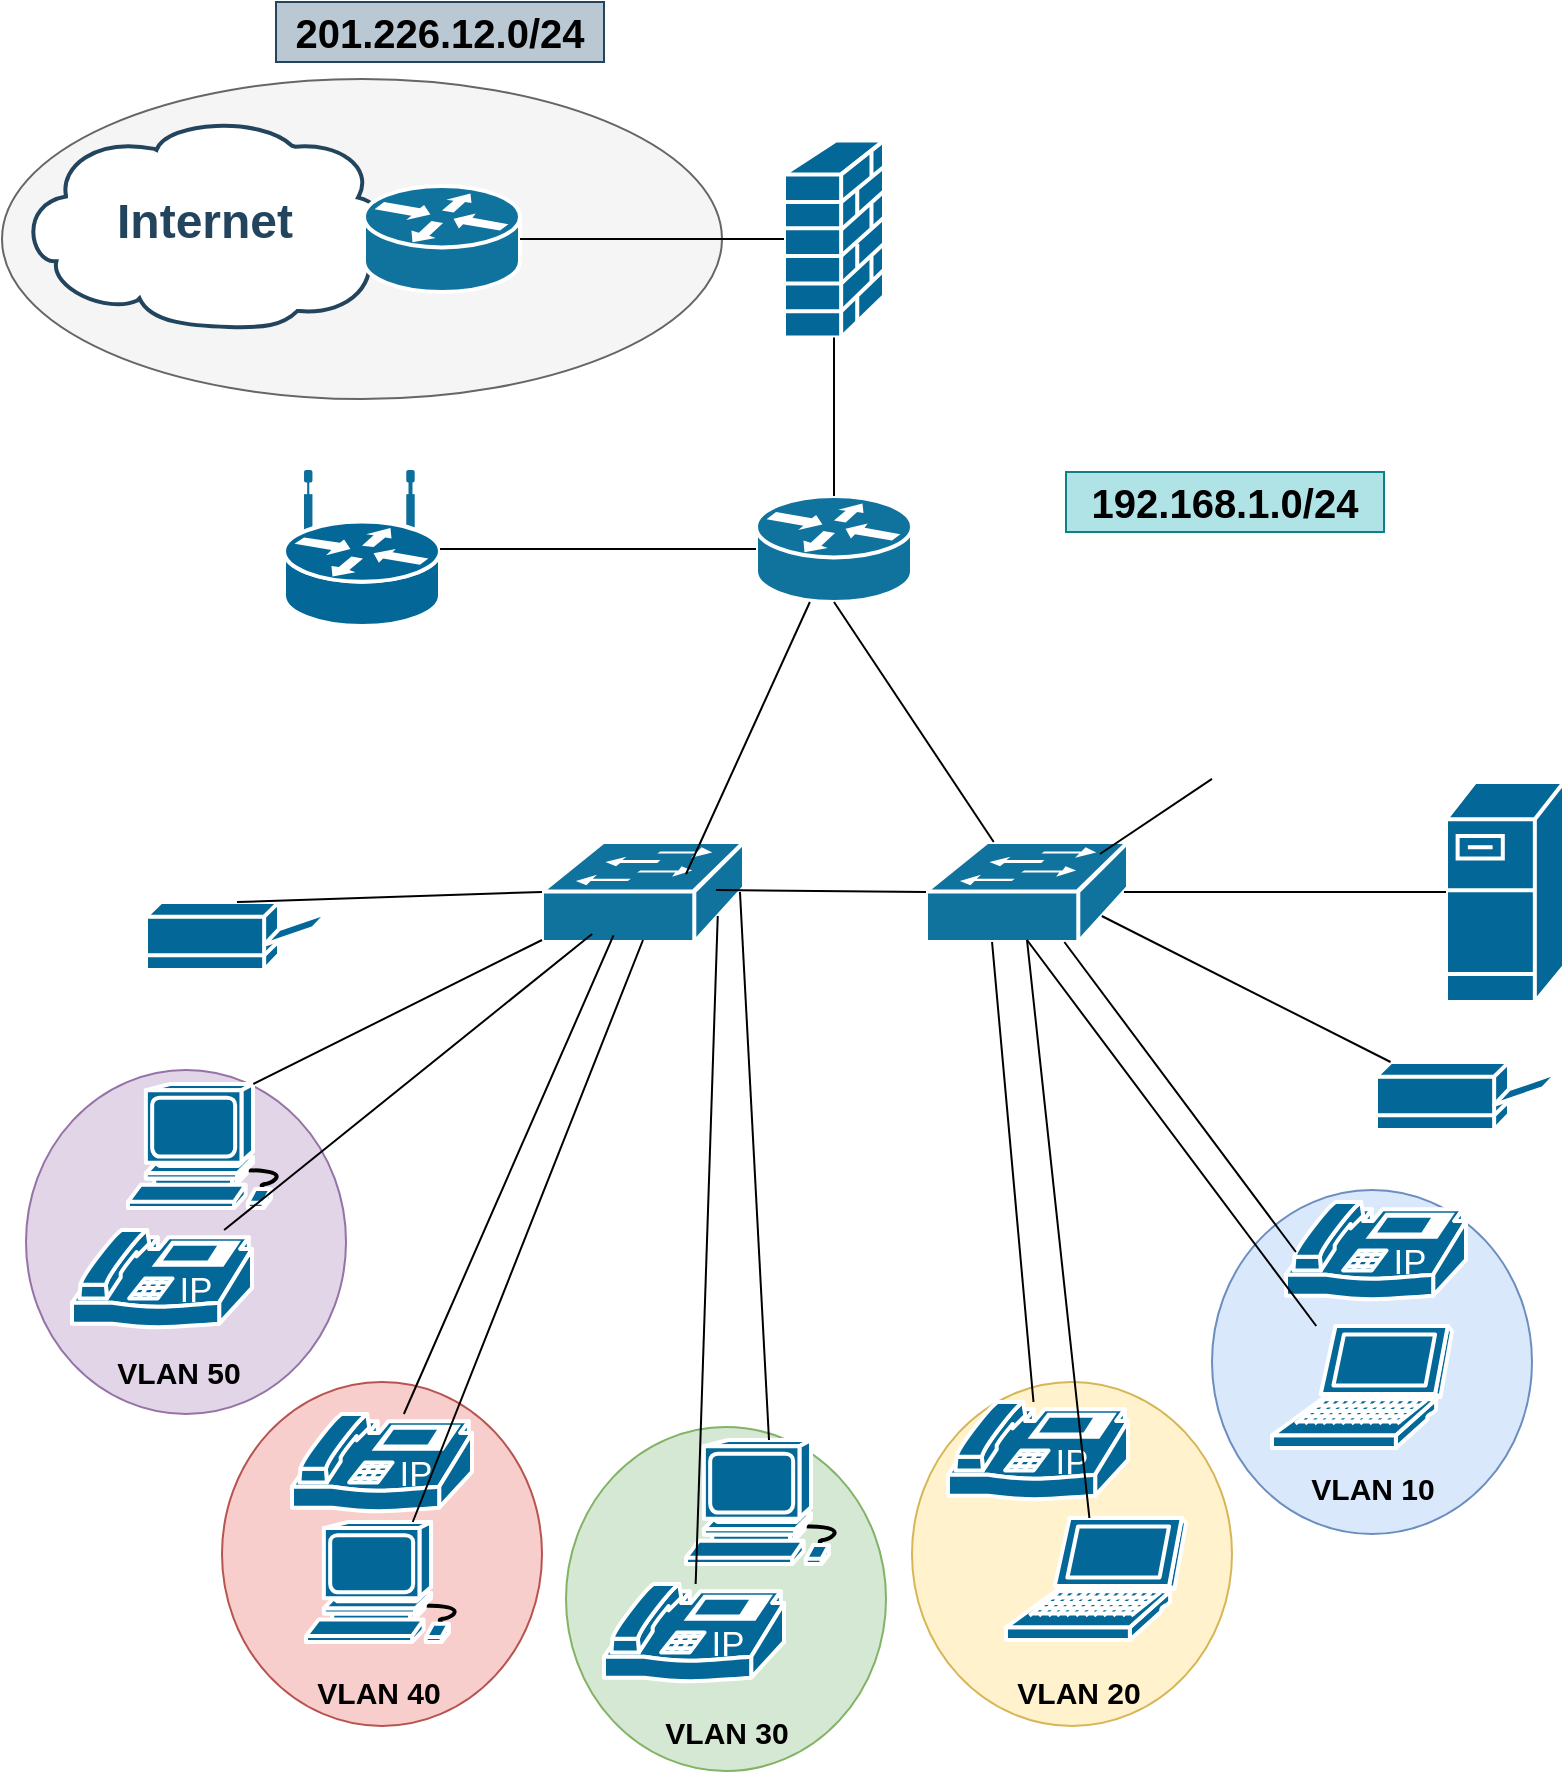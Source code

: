 <mxfile version="24.8.6">
  <diagram id="6a731a19-8d31-9384-78a2-239565b7b9f0" name="Page-1">
    <mxGraphModel dx="640" dy="780" grid="1" gridSize="10" guides="1" tooltips="1" connect="1" arrows="1" fold="1" page="1" pageScale="1" pageWidth="827" pageHeight="1169" background="none" math="0" shadow="0">
      <root>
        <mxCell id="0" />
        <mxCell id="1" parent="0" />
        <mxCell id="0IePQ5-FXmOlFl6phbXG-2150" value="" style="ellipse;whiteSpace=wrap;html=1;fillColor=#f5f5f5;fontColor=#333333;strokeColor=#666666;" vertex="1" parent="1">
          <mxGeometry x="839" y="68.5" width="360" height="160" as="geometry" />
        </mxCell>
        <mxCell id="0IePQ5-FXmOlFl6phbXG-2147" value="" style="ellipse;whiteSpace=wrap;html=1;direction=south;fillColor=#e1d5e7;strokeColor=#9673a6;" vertex="1" parent="1">
          <mxGeometry x="851" y="564" width="160" height="172" as="geometry" />
        </mxCell>
        <mxCell id="0IePQ5-FXmOlFl6phbXG-2148" value="" style="ellipse;whiteSpace=wrap;html=1;direction=south;fillColor=#f8cecc;strokeColor=#b85450;" vertex="1" parent="1">
          <mxGeometry x="949" y="720" width="160" height="172" as="geometry" />
        </mxCell>
        <mxCell id="0IePQ5-FXmOlFl6phbXG-2146" value="" style="ellipse;whiteSpace=wrap;html=1;direction=south;fillColor=#d5e8d4;strokeColor=#82b366;" vertex="1" parent="1">
          <mxGeometry x="1121" y="742.5" width="160" height="172" as="geometry" />
        </mxCell>
        <mxCell id="0IePQ5-FXmOlFl6phbXG-2145" value="" style="ellipse;whiteSpace=wrap;html=1;direction=south;fillColor=#fff2cc;strokeColor=#d6b656;" vertex="1" parent="1">
          <mxGeometry x="1294" y="720" width="160" height="172" as="geometry" />
        </mxCell>
        <mxCell id="0IePQ5-FXmOlFl6phbXG-2144" value="" style="ellipse;whiteSpace=wrap;html=1;direction=south;fillColor=#dae8fc;strokeColor=#6c8ebf;" vertex="1" parent="1">
          <mxGeometry x="1444" y="624" width="160" height="172" as="geometry" />
        </mxCell>
        <mxCell id="2109" value="Internet" style="shape=mxgraph.cisco.storage.cloud;html=1;dashed=0;strokeColor=#23445D;fillColor=#ffffff;strokeWidth=2;fontFamily=Helvetica;fontSize=24;fontColor=#23445D;align=center;fontStyle=1" parent="1" vertex="1">
          <mxGeometry x="847" y="87" width="186" height="106" as="geometry" />
        </mxCell>
        <mxCell id="2115" value="" style="shape=mxgraph.cisco.switches.workgroup_switch;html=1;dashed=0;fillColor=#10739E;strokeColor=#ffffff;strokeWidth=2;verticalLabelPosition=bottom;verticalAlign=top;fontFamily=Helvetica;fontSize=36;fontColor=#FFB366" parent="1" vertex="1">
          <mxGeometry x="1301" y="450" width="101" height="50" as="geometry" />
        </mxCell>
        <mxCell id="2138" value="" style="shape=mxgraph.cisco.routers.router;html=1;dashed=0;fillColor=#10739E;strokeColor=#ffffff;strokeWidth=2;verticalLabelPosition=bottom;verticalAlign=top;fontFamily=Helvetica;fontSize=36;fontColor=#FFB366" parent="1" vertex="1">
          <mxGeometry x="1020" y="122" width="78" height="53" as="geometry" />
        </mxCell>
        <mxCell id="aqWlvqh8Th-LgJ-SvnBo-2257" value="" style="shape=mxgraph.cisco.computers_and_peripherals.workstation;sketch=0;html=1;pointerEvents=1;dashed=0;fillColor=#036897;strokeColor=#ffffff;strokeWidth=2;verticalLabelPosition=bottom;verticalAlign=top;align=center;outlineConnect=0;" parent="1" vertex="1">
          <mxGeometry x="902" y="571" width="83" height="62" as="geometry" />
        </mxCell>
        <mxCell id="aqWlvqh8Th-LgJ-SvnBo-2258" value="" style="shape=mxgraph.cisco.computers_and_peripherals.laptop;sketch=0;html=1;pointerEvents=1;dashed=0;fillColor=#036897;strokeColor=#ffffff;strokeWidth=2;verticalLabelPosition=bottom;verticalAlign=top;align=center;outlineConnect=0;" parent="1" vertex="1">
          <mxGeometry x="1341" y="788" width="90" height="61" as="geometry" />
        </mxCell>
        <mxCell id="aqWlvqh8Th-LgJ-SvnBo-2260" value="" style="shape=mxgraph.cisco.security.firewall;sketch=0;html=1;pointerEvents=1;dashed=0;fillColor=#036897;strokeColor=#ffffff;strokeWidth=2;verticalLabelPosition=bottom;verticalAlign=top;align=center;outlineConnect=0;" parent="1" vertex="1">
          <mxGeometry x="1230" y="99.25" width="50" height="98.5" as="geometry" />
        </mxCell>
        <mxCell id="aqWlvqh8Th-LgJ-SvnBo-2263" value="" style="shape=mxgraph.cisco.servers.fileserver;sketch=0;html=1;pointerEvents=1;dashed=0;fillColor=#036897;strokeColor=#ffffff;strokeWidth=2;verticalLabelPosition=bottom;verticalAlign=top;align=center;outlineConnect=0;" parent="1" vertex="1">
          <mxGeometry x="1561" y="420" width="59" height="110" as="geometry" />
        </mxCell>
        <mxCell id="aqWlvqh8Th-LgJ-SvnBo-2264" value="" style="shape=mxgraph.cisco.routers.wireless_router;sketch=0;html=1;pointerEvents=1;dashed=0;fillColor=#036897;strokeColor=#ffffff;strokeWidth=2;verticalLabelPosition=bottom;verticalAlign=top;align=center;outlineConnect=0;" parent="1" vertex="1">
          <mxGeometry x="980" y="265" width="78" height="77" as="geometry" />
        </mxCell>
        <mxCell id="aqWlvqh8Th-LgJ-SvnBo-2266" value="" style="shape=mxgraph.cisco.computers_and_peripherals.laptop;html=1;pointerEvents=1;dashed=0;fillColor=#036897;strokeColor=#ffffff;strokeWidth=2;verticalLabelPosition=bottom;verticalAlign=top;align=center;outlineConnect=0;shadow=0;" parent="1" vertex="1">
          <mxGeometry x="1474" y="692" width="90" height="61" as="geometry" />
        </mxCell>
        <mxCell id="aqWlvqh8Th-LgJ-SvnBo-2267" value="" style="shape=mxgraph.cisco.computers_and_peripherals.workstation;sketch=0;html=1;pointerEvents=1;dashed=0;fillColor=#036897;strokeColor=#ffffff;strokeWidth=2;verticalLabelPosition=bottom;verticalAlign=top;align=center;outlineConnect=0;direction=east;" parent="1" vertex="1">
          <mxGeometry x="991" y="790" width="83" height="60" as="geometry" />
        </mxCell>
        <mxCell id="aqWlvqh8Th-LgJ-SvnBo-2268" value="" style="shape=mxgraph.cisco.computers_and_peripherals.printer;sketch=0;html=1;pointerEvents=1;dashed=0;fillColor=#036897;strokeColor=#ffffff;strokeWidth=2;verticalLabelPosition=bottom;verticalAlign=top;align=center;outlineConnect=0;" parent="1" vertex="1">
          <mxGeometry x="1526" y="560" width="91" height="34" as="geometry" />
        </mxCell>
        <mxCell id="aqWlvqh8Th-LgJ-SvnBo-2269" value="" style="shape=mxgraph.cisco.modems_and_phones.ip_phone;sketch=0;html=1;pointerEvents=1;dashed=0;fillColor=#036897;strokeColor=#ffffff;strokeWidth=2;verticalLabelPosition=bottom;verticalAlign=top;align=center;outlineConnect=0;" parent="1" vertex="1">
          <mxGeometry x="984" y="736" width="90" height="50" as="geometry" />
        </mxCell>
        <mxCell id="aqWlvqh8Th-LgJ-SvnBo-2270" value="" style="shape=mxgraph.cisco.modems_and_phones.ip_phone;sketch=0;html=1;pointerEvents=1;dashed=0;fillColor=#036897;strokeColor=#ffffff;strokeWidth=2;verticalLabelPosition=bottom;verticalAlign=top;align=center;outlineConnect=0;" parent="1" vertex="1">
          <mxGeometry x="1312" y="730" width="90" height="50" as="geometry" />
        </mxCell>
        <mxCell id="aqWlvqh8Th-LgJ-SvnBo-2271" value="" style="shape=mxgraph.cisco.modems_and_phones.ip_phone;sketch=0;html=1;pointerEvents=1;dashed=0;fillColor=#036897;strokeColor=#ffffff;strokeWidth=2;verticalLabelPosition=bottom;verticalAlign=top;align=center;outlineConnect=0;" parent="1" vertex="1">
          <mxGeometry x="874" y="644" width="90" height="50" as="geometry" />
        </mxCell>
        <mxCell id="aqWlvqh8Th-LgJ-SvnBo-2272" value="" style="shape=mxgraph.cisco.modems_and_phones.ip_phone;html=1;pointerEvents=1;dashed=0;fillColor=#036897;strokeColor=#ffffff;strokeWidth=2;verticalLabelPosition=bottom;verticalAlign=top;align=center;outlineConnect=0;shadow=0;" parent="1" vertex="1">
          <mxGeometry x="1481" y="630" width="90" height="50" as="geometry" />
        </mxCell>
        <mxCell id="aqWlvqh8Th-LgJ-SvnBo-2273" value="" style="shape=mxgraph.cisco.modems_and_phones.ip_phone;sketch=0;html=1;pointerEvents=1;dashed=0;fillColor=#036897;strokeColor=#ffffff;strokeWidth=2;verticalLabelPosition=bottom;verticalAlign=top;align=center;outlineConnect=0;" parent="1" vertex="1">
          <mxGeometry x="1140" y="821" width="90" height="50" as="geometry" />
        </mxCell>
        <mxCell id="aqWlvqh8Th-LgJ-SvnBo-2274" value="" style="shape=mxgraph.cisco.computers_and_peripherals.printer;sketch=0;html=1;pointerEvents=1;dashed=0;fillColor=#036897;strokeColor=#ffffff;strokeWidth=2;verticalLabelPosition=bottom;verticalAlign=top;align=center;outlineConnect=0;" parent="1" vertex="1">
          <mxGeometry x="911" y="480" width="91" height="34" as="geometry" />
        </mxCell>
        <mxCell id="aqWlvqh8Th-LgJ-SvnBo-2275" value="" style="shape=mxgraph.cisco.computers_and_peripherals.workstation;sketch=0;html=1;pointerEvents=1;dashed=0;fillColor=#036897;strokeColor=#ffffff;strokeWidth=2;verticalLabelPosition=bottom;verticalAlign=top;align=center;outlineConnect=0;" parent="1" vertex="1">
          <mxGeometry x="1181" y="749" width="83" height="62" as="geometry" />
        </mxCell>
        <mxCell id="aqWlvqh8Th-LgJ-SvnBo-2287" value="" style="shape=mxgraph.cisco.switches.workgroup_switch;html=1;dashed=0;fillColor=#10739E;strokeColor=#ffffff;strokeWidth=2;verticalLabelPosition=bottom;verticalAlign=top;fontFamily=Helvetica;fontSize=36;fontColor=#FFB366" parent="1" vertex="1">
          <mxGeometry x="1109" y="450" width="101" height="50" as="geometry" />
        </mxCell>
        <mxCell id="aqWlvqh8Th-LgJ-SvnBo-2293" value="" style="shape=mxgraph.cisco.routers.router;html=1;dashed=0;fillColor=#10739E;strokeColor=#ffffff;strokeWidth=2;verticalLabelPosition=bottom;verticalAlign=top;fontFamily=Helvetica;fontSize=36;fontColor=#FFB366" parent="1" vertex="1">
          <mxGeometry x="1216" y="277" width="78" height="53" as="geometry" />
        </mxCell>
        <mxCell id="aqWlvqh8Th-LgJ-SvnBo-2296" value="" style="shape=image;html=1;verticalAlign=top;verticalLabelPosition=bottom;labelBackgroundColor=#ffffff;imageAspect=0;aspect=fixed;image=https://cdn2.iconfinder.com/data/icons/boxicons-regular-vol-1/24/bx-cctv-128.png" parent="1" vertex="1">
          <mxGeometry x="1444" y="360" width="70" height="70" as="geometry" />
        </mxCell>
        <mxCell id="6tm259kA43Zo3lNg7x9m-2143" value="" style="endArrow=none;html=1;rounded=0;exitX=1;exitY=0.5;exitDx=0;exitDy=0;exitPerimeter=0;entryX=0;entryY=0.5;entryDx=0;entryDy=0;entryPerimeter=0;" parent="1" source="2138" target="aqWlvqh8Th-LgJ-SvnBo-2260" edge="1">
          <mxGeometry width="50" height="50" relative="1" as="geometry">
            <mxPoint x="1210" y="470" as="sourcePoint" />
            <mxPoint x="1260" y="420" as="targetPoint" />
          </mxGeometry>
        </mxCell>
        <mxCell id="6tm259kA43Zo3lNg7x9m-2144" value="" style="endArrow=none;html=1;rounded=0;entryX=0.5;entryY=1;entryDx=0;entryDy=0;entryPerimeter=0;exitX=0.5;exitY=0;exitDx=0;exitDy=0;exitPerimeter=0;" parent="1" source="aqWlvqh8Th-LgJ-SvnBo-2293" target="aqWlvqh8Th-LgJ-SvnBo-2260" edge="1">
          <mxGeometry width="50" height="50" relative="1" as="geometry">
            <mxPoint x="1250" y="270" as="sourcePoint" />
            <mxPoint x="1260" y="420" as="targetPoint" />
          </mxGeometry>
        </mxCell>
        <mxCell id="6tm259kA43Zo3lNg7x9m-2145" value="" style="endArrow=none;html=1;rounded=0;entryX=0;entryY=0.5;entryDx=0;entryDy=0;entryPerimeter=0;" parent="1" source="aqWlvqh8Th-LgJ-SvnBo-2264" target="aqWlvqh8Th-LgJ-SvnBo-2293" edge="1">
          <mxGeometry width="50" height="50" relative="1" as="geometry">
            <mxPoint x="1210" y="470" as="sourcePoint" />
            <mxPoint x="1260" y="420" as="targetPoint" />
          </mxGeometry>
        </mxCell>
        <mxCell id="6tm259kA43Zo3lNg7x9m-2149" value="" style="endArrow=none;html=1;rounded=0;entryX=0.5;entryY=1;entryDx=0;entryDy=0;entryPerimeter=0;" parent="1" source="2115" target="aqWlvqh8Th-LgJ-SvnBo-2293" edge="1">
          <mxGeometry width="50" height="50" relative="1" as="geometry">
            <mxPoint x="1210" y="670" as="sourcePoint" />
            <mxPoint x="1260" y="620" as="targetPoint" />
          </mxGeometry>
        </mxCell>
        <mxCell id="6tm259kA43Zo3lNg7x9m-2151" value="" style="endArrow=none;html=1;rounded=0;exitX=0.713;exitY=0.32;exitDx=0;exitDy=0;exitPerimeter=0;" parent="1" source="aqWlvqh8Th-LgJ-SvnBo-2287" target="aqWlvqh8Th-LgJ-SvnBo-2293" edge="1">
          <mxGeometry width="50" height="50" relative="1" as="geometry">
            <mxPoint x="1210" y="670" as="sourcePoint" />
            <mxPoint x="1260" y="620" as="targetPoint" />
          </mxGeometry>
        </mxCell>
        <mxCell id="6tm259kA43Zo3lNg7x9m-2152" value="" style="endArrow=none;html=1;rounded=0;entryX=0;entryY=0.5;entryDx=0;entryDy=0;entryPerimeter=0;exitX=0.5;exitY=0;exitDx=0;exitDy=0;exitPerimeter=0;" parent="1" source="aqWlvqh8Th-LgJ-SvnBo-2274" target="aqWlvqh8Th-LgJ-SvnBo-2287" edge="1">
          <mxGeometry width="50" height="50" relative="1" as="geometry">
            <mxPoint x="1221" y="670" as="sourcePoint" />
            <mxPoint x="1271" y="620" as="targetPoint" />
          </mxGeometry>
        </mxCell>
        <mxCell id="6tm259kA43Zo3lNg7x9m-2153" value="" style="endArrow=none;html=1;rounded=0;entryX=0.861;entryY=0.12;entryDx=0;entryDy=0;entryPerimeter=0;" parent="1" source="aqWlvqh8Th-LgJ-SvnBo-2296" target="2115" edge="1">
          <mxGeometry width="50" height="50" relative="1" as="geometry">
            <mxPoint x="1424.0" y="362.5" as="sourcePoint" />
            <mxPoint x="1249" y="620" as="targetPoint" />
          </mxGeometry>
        </mxCell>
        <mxCell id="6tm259kA43Zo3lNg7x9m-2154" value="" style="endArrow=none;html=1;rounded=0;entryX=0;entryY=0.98;entryDx=0;entryDy=0;entryPerimeter=0;exitX=0.755;exitY=0;exitDx=0;exitDy=0;exitPerimeter=0;" parent="1" source="aqWlvqh8Th-LgJ-SvnBo-2257" target="aqWlvqh8Th-LgJ-SvnBo-2287" edge="1">
          <mxGeometry width="50" height="50" relative="1" as="geometry">
            <mxPoint x="1221" y="670" as="sourcePoint" />
            <mxPoint x="1271" y="620" as="targetPoint" />
          </mxGeometry>
        </mxCell>
        <mxCell id="6tm259kA43Zo3lNg7x9m-2155" value="" style="endArrow=none;html=1;rounded=0;entryX=0.248;entryY=0.92;entryDx=0;entryDy=0;entryPerimeter=0;" parent="1" source="aqWlvqh8Th-LgJ-SvnBo-2271" target="aqWlvqh8Th-LgJ-SvnBo-2287" edge="1">
          <mxGeometry width="50" height="50" relative="1" as="geometry">
            <mxPoint x="1221" y="670" as="sourcePoint" />
            <mxPoint x="1271" y="620" as="targetPoint" />
          </mxGeometry>
        </mxCell>
        <mxCell id="6tm259kA43Zo3lNg7x9m-2156" value="" style="endArrow=none;html=1;rounded=0;entryX=0.98;entryY=0.5;entryDx=0;entryDy=0;entryPerimeter=0;" parent="1" source="aqWlvqh8Th-LgJ-SvnBo-2263" target="2115" edge="1">
          <mxGeometry width="50" height="50" relative="1" as="geometry">
            <mxPoint x="1221" y="670" as="sourcePoint" />
            <mxPoint x="1271" y="620" as="targetPoint" />
          </mxGeometry>
        </mxCell>
        <mxCell id="6tm259kA43Zo3lNg7x9m-2158" value="" style="endArrow=none;html=1;rounded=0;entryX=0.87;entryY=0.74;entryDx=0;entryDy=0;entryPerimeter=0;exitX=0.08;exitY=0;exitDx=0;exitDy=0;exitPerimeter=0;" parent="1" source="aqWlvqh8Th-LgJ-SvnBo-2268" target="2115" edge="1">
          <mxGeometry width="50" height="50" relative="1" as="geometry">
            <mxPoint x="1221" y="670" as="sourcePoint" />
            <mxPoint x="1271" y="620" as="targetPoint" />
          </mxGeometry>
        </mxCell>
        <mxCell id="6tm259kA43Zo3lNg7x9m-2159" value="" style="endArrow=none;html=1;rounded=0;exitX=0.055;exitY=0.5;exitDx=0;exitDy=0;exitPerimeter=0;" parent="1" source="aqWlvqh8Th-LgJ-SvnBo-2272" target="2115" edge="1">
          <mxGeometry width="50" height="50" relative="1" as="geometry">
            <mxPoint x="1221" y="670" as="sourcePoint" />
            <mxPoint x="1271" y="620" as="targetPoint" />
          </mxGeometry>
        </mxCell>
        <mxCell id="6tm259kA43Zo3lNg7x9m-2160" value="" style="endArrow=none;html=1;rounded=0;entryX=0.5;entryY=0.98;entryDx=0;entryDy=0;entryPerimeter=0;" parent="1" source="aqWlvqh8Th-LgJ-SvnBo-2266" target="2115" edge="1">
          <mxGeometry width="50" height="50" relative="1" as="geometry">
            <mxPoint x="1221" y="670" as="sourcePoint" />
            <mxPoint x="1271" y="620" as="targetPoint" />
          </mxGeometry>
        </mxCell>
        <mxCell id="6tm259kA43Zo3lNg7x9m-2161" value="" style="endArrow=none;html=1;rounded=0;entryX=0.5;entryY=0.98;entryDx=0;entryDy=0;entryPerimeter=0;" parent="1" source="aqWlvqh8Th-LgJ-SvnBo-2267" target="aqWlvqh8Th-LgJ-SvnBo-2287" edge="1">
          <mxGeometry width="50" height="50" relative="1" as="geometry">
            <mxPoint x="1221" y="670" as="sourcePoint" />
            <mxPoint x="1271" y="620" as="targetPoint" />
          </mxGeometry>
        </mxCell>
        <mxCell id="6tm259kA43Zo3lNg7x9m-2164" value="" style="endArrow=none;html=1;rounded=0;entryX=0.354;entryY=0.934;entryDx=0;entryDy=0;entryPerimeter=0;" parent="1" source="aqWlvqh8Th-LgJ-SvnBo-2269" target="aqWlvqh8Th-LgJ-SvnBo-2287" edge="1">
          <mxGeometry width="50" height="50" relative="1" as="geometry">
            <mxPoint x="1221" y="670" as="sourcePoint" />
            <mxPoint x="1271" y="620" as="targetPoint" />
          </mxGeometry>
        </mxCell>
        <mxCell id="6tm259kA43Zo3lNg7x9m-2165" value="" style="endArrow=none;html=1;rounded=0;entryX=0.327;entryY=1;entryDx=0;entryDy=0;entryPerimeter=0;" parent="1" source="aqWlvqh8Th-LgJ-SvnBo-2270" target="2115" edge="1">
          <mxGeometry width="50" height="50" relative="1" as="geometry">
            <mxPoint x="1411" y="780" as="sourcePoint" />
            <mxPoint x="1271" y="620" as="targetPoint" />
          </mxGeometry>
        </mxCell>
        <mxCell id="6tm259kA43Zo3lNg7x9m-2166" value="" style="endArrow=none;html=1;rounded=0;entryX=0.5;entryY=0.98;entryDx=0;entryDy=0;entryPerimeter=0;" parent="1" source="aqWlvqh8Th-LgJ-SvnBo-2258" target="2115" edge="1">
          <mxGeometry width="50" height="50" relative="1" as="geometry">
            <mxPoint x="1221" y="670" as="sourcePoint" />
            <mxPoint x="1271" y="620" as="targetPoint" />
          </mxGeometry>
        </mxCell>
        <mxCell id="6tm259kA43Zo3lNg7x9m-2168" value="" style="endArrow=none;html=1;rounded=0;entryX=0.87;entryY=0.74;entryDx=0;entryDy=0;entryPerimeter=0;" parent="1" source="aqWlvqh8Th-LgJ-SvnBo-2273" target="aqWlvqh8Th-LgJ-SvnBo-2287" edge="1">
          <mxGeometry width="50" height="50" relative="1" as="geometry">
            <mxPoint x="1221" y="670" as="sourcePoint" />
            <mxPoint x="1271" y="620" as="targetPoint" />
          </mxGeometry>
        </mxCell>
        <mxCell id="6tm259kA43Zo3lNg7x9m-2170" value="" style="endArrow=none;html=1;rounded=0;entryX=0.98;entryY=0.5;entryDx=0;entryDy=0;entryPerimeter=0;exitX=0.5;exitY=0;exitDx=0;exitDy=0;exitPerimeter=0;" parent="1" source="aqWlvqh8Th-LgJ-SvnBo-2275" target="aqWlvqh8Th-LgJ-SvnBo-2287" edge="1">
          <mxGeometry width="50" height="50" relative="1" as="geometry">
            <mxPoint x="1221" y="670" as="sourcePoint" />
            <mxPoint x="1271" y="620" as="targetPoint" />
          </mxGeometry>
        </mxCell>
        <mxCell id="6tm259kA43Zo3lNg7x9m-2175" value="" style="endArrow=none;html=1;rounded=0;entryX=0;entryY=0.5;entryDx=0;entryDy=0;entryPerimeter=0;exitX=0.861;exitY=0.48;exitDx=0;exitDy=0;exitPerimeter=0;" parent="1" source="aqWlvqh8Th-LgJ-SvnBo-2287" target="2115" edge="1">
          <mxGeometry width="50" height="50" relative="1" as="geometry">
            <mxPoint x="1221" y="470" as="sourcePoint" />
            <mxPoint x="1271" y="420" as="targetPoint" />
          </mxGeometry>
        </mxCell>
        <mxCell id="0IePQ5-FXmOlFl6phbXG-2151" value="&lt;b&gt;&lt;font style=&quot;font-size: 15px;&quot;&gt;VLAN 10&lt;/font&gt;&lt;/b&gt;" style="text;strokeColor=none;align=center;fillColor=none;html=1;verticalAlign=middle;whiteSpace=wrap;rounded=0;" vertex="1" parent="1">
          <mxGeometry x="1487.5" y="758" width="73" height="30" as="geometry" />
        </mxCell>
        <mxCell id="0IePQ5-FXmOlFl6phbXG-2152" value="&lt;b&gt;&lt;font style=&quot;font-size: 15px;&quot;&gt;VLAN 30&lt;/font&gt;&lt;/b&gt;" style="text;strokeColor=none;align=center;fillColor=none;html=1;verticalAlign=middle;whiteSpace=wrap;rounded=0;" vertex="1" parent="1">
          <mxGeometry x="1164.5" y="880" width="73" height="30" as="geometry" />
        </mxCell>
        <mxCell id="0IePQ5-FXmOlFl6phbXG-2153" value="&lt;b&gt;&lt;font style=&quot;font-size: 15px;&quot;&gt;VLAN 20&lt;/font&gt;&lt;/b&gt;" style="text;strokeColor=none;align=center;fillColor=none;html=1;verticalAlign=middle;whiteSpace=wrap;rounded=0;" vertex="1" parent="1">
          <mxGeometry x="1341" y="860" width="73" height="30" as="geometry" />
        </mxCell>
        <mxCell id="0IePQ5-FXmOlFl6phbXG-2154" value="&lt;b&gt;&lt;font style=&quot;font-size: 15px;&quot;&gt;VLAN 40&lt;/font&gt;&lt;/b&gt;" style="text;strokeColor=none;align=center;fillColor=none;html=1;verticalAlign=middle;whiteSpace=wrap;rounded=0;" vertex="1" parent="1">
          <mxGeometry x="991" y="860" width="73" height="30" as="geometry" />
        </mxCell>
        <mxCell id="0IePQ5-FXmOlFl6phbXG-2155" value="&lt;b&gt;&lt;font style=&quot;font-size: 15px;&quot;&gt;VLAN 50&lt;/font&gt;&lt;/b&gt;" style="text;strokeColor=none;align=center;fillColor=none;html=1;verticalAlign=middle;whiteSpace=wrap;rounded=0;" vertex="1" parent="1">
          <mxGeometry x="891" y="700" width="73" height="30" as="geometry" />
        </mxCell>
        <mxCell id="0IePQ5-FXmOlFl6phbXG-2158" value="&lt;font size=&quot;1&quot; style=&quot;&quot;&gt;&lt;b style=&quot;font-size: 20px;&quot;&gt;192.168.1.0/24&lt;/b&gt;&lt;/font&gt;" style="text;strokeColor=#0e8088;align=center;fillColor=#b0e3e6;html=1;verticalAlign=middle;whiteSpace=wrap;rounded=0;" vertex="1" parent="1">
          <mxGeometry x="1371" y="265" width="159" height="30" as="geometry" />
        </mxCell>
        <mxCell id="0IePQ5-FXmOlFl6phbXG-2161" value="&lt;font style=&quot;font-size: 20px;&quot;&gt;&lt;b&gt;201.226.12.0/24&lt;/b&gt;&lt;/font&gt;" style="text;strokeColor=#23445d;align=center;fillColor=#bac8d3;html=1;verticalAlign=middle;whiteSpace=wrap;rounded=0;" vertex="1" parent="1">
          <mxGeometry x="976" y="30" width="164" height="30" as="geometry" />
        </mxCell>
      </root>
    </mxGraphModel>
  </diagram>
</mxfile>
